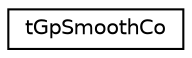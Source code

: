 digraph G
{
  edge [fontname="Helvetica",fontsize="10",labelfontname="Helvetica",labelfontsize="10"];
  node [fontname="Helvetica",fontsize="10",shape=record];
  rankdir=LR;
  Node1 [label="tGpSmoothCo",height=0.2,width=0.4,color="black", fillcolor="white", style="filled",URL="$dc/db0/structtGpSmoothCo.html"];
}
